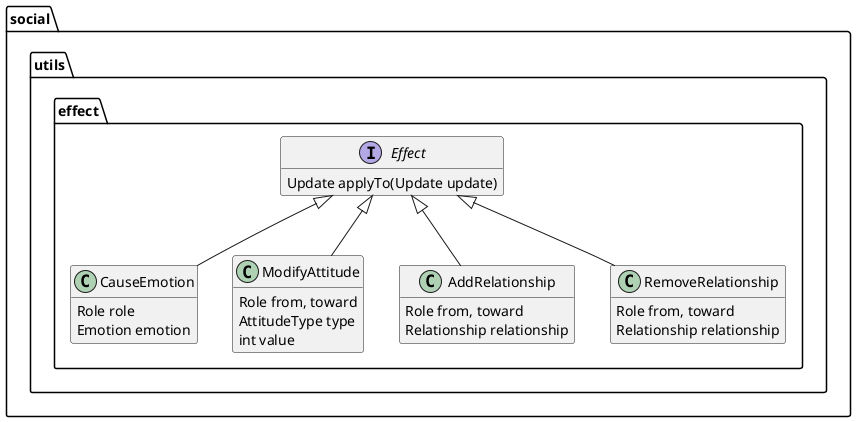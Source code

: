 @startuml

hide empty members

package social.utils.effect {

interface Effect {
  Update applyTo(Update update)
}

class CauseEmotion {
  Role role
  Emotion emotion
}

class ModifyAttitude {
  Role from, toward
  AttitudeType type
  int value
}

class AddRelationship {
  Role from, toward
  Relationship relationship
}

class RemoveRelationship {
  Role from, toward
  Relationship relationship
}

}

Effect <|-- CauseEmotion
Effect <|-- ModifyAttitude
Effect <|-- AddRelationship
Effect <|-- RemoveRelationship


@enduml